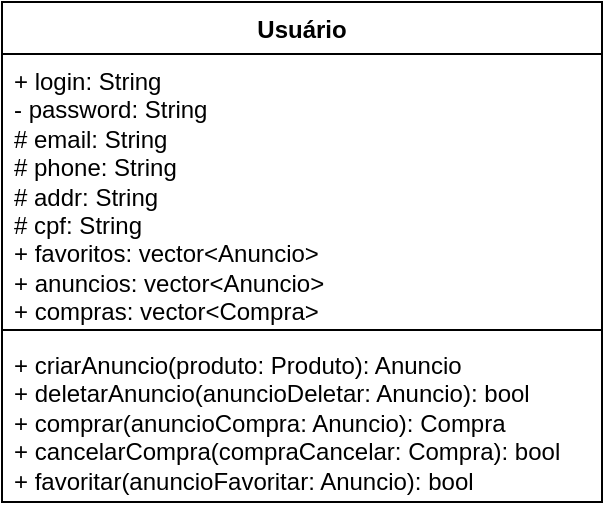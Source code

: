 <mxfile version="24.4.0" type="github">
  <diagram name="Página-1" id="4UtpIA5pA-jc6MiJ78ef">
    <mxGraphModel dx="880" dy="460" grid="1" gridSize="10" guides="1" tooltips="1" connect="1" arrows="1" fold="1" page="1" pageScale="1" pageWidth="827" pageHeight="1169" math="0" shadow="0">
      <root>
        <mxCell id="0" />
        <mxCell id="1" parent="0" />
        <mxCell id="GBDCZMwrN2OEnTVYeTNW-12" value="Usuário" style="swimlane;fontStyle=1;align=center;verticalAlign=top;childLayout=stackLayout;horizontal=1;startSize=26;horizontalStack=0;resizeParent=1;resizeParentMax=0;resizeLast=0;collapsible=1;marginBottom=0;whiteSpace=wrap;html=1;" vertex="1" parent="1">
          <mxGeometry x="320" y="330" width="300" height="250" as="geometry" />
        </mxCell>
        <mxCell id="GBDCZMwrN2OEnTVYeTNW-13" value="+ login: String&lt;div&gt;- password: String&lt;/div&gt;&lt;div&gt;# email: String&lt;/div&gt;&lt;div&gt;# phone: String&lt;/div&gt;&lt;div&gt;# addr: String&lt;/div&gt;&lt;div&gt;# cpf: String&lt;/div&gt;&lt;div&gt;+ favoritos: vector&amp;lt;Anuncio&amp;gt;&lt;/div&gt;&lt;div&gt;+ anuncios: vector&amp;lt;Anuncio&amp;gt;&lt;/div&gt;&lt;div&gt;+ compras: vector&amp;lt;Compra&amp;gt;&lt;/div&gt;" style="text;strokeColor=none;fillColor=none;align=left;verticalAlign=top;spacingLeft=4;spacingRight=4;overflow=hidden;rotatable=0;points=[[0,0.5],[1,0.5]];portConstraint=eastwest;whiteSpace=wrap;html=1;" vertex="1" parent="GBDCZMwrN2OEnTVYeTNW-12">
          <mxGeometry y="26" width="300" height="134" as="geometry" />
        </mxCell>
        <mxCell id="GBDCZMwrN2OEnTVYeTNW-14" value="" style="line;strokeWidth=1;fillColor=none;align=left;verticalAlign=middle;spacingTop=-1;spacingLeft=3;spacingRight=3;rotatable=0;labelPosition=right;points=[];portConstraint=eastwest;strokeColor=inherit;" vertex="1" parent="GBDCZMwrN2OEnTVYeTNW-12">
          <mxGeometry y="160" width="300" height="8" as="geometry" />
        </mxCell>
        <mxCell id="GBDCZMwrN2OEnTVYeTNW-15" value="+ criarAnuncio(produto: Produto): Anuncio&lt;div&gt;+ deletarAnuncio(anuncioDeletar: Anuncio): bool&lt;/div&gt;&lt;div&gt;+ comprar(anuncioCompra: Anuncio): Compra&lt;/div&gt;&lt;div&gt;+ cancelarCompra(compraCancelar: Compra): bool&lt;/div&gt;&lt;div&gt;+ favoritar(anuncioFavoritar: Anuncio): bool&lt;/div&gt;" style="text;strokeColor=none;fillColor=none;align=left;verticalAlign=top;spacingLeft=4;spacingRight=4;overflow=hidden;rotatable=0;points=[[0,0.5],[1,0.5]];portConstraint=eastwest;whiteSpace=wrap;html=1;" vertex="1" parent="GBDCZMwrN2OEnTVYeTNW-12">
          <mxGeometry y="168" width="300" height="82" as="geometry" />
        </mxCell>
      </root>
    </mxGraphModel>
  </diagram>
</mxfile>
